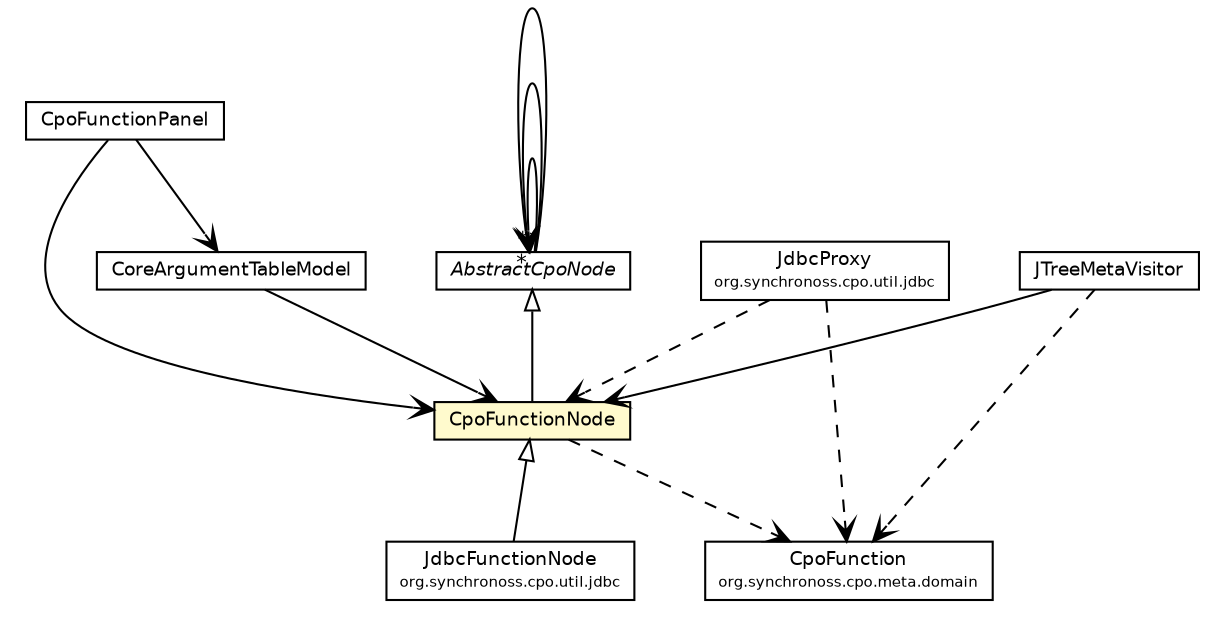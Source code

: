 #!/usr/local/bin/dot
#
# Class diagram 
# Generated by UmlGraph version 4.6 (http://www.spinellis.gr/sw/umlgraph)
#

digraph G {
	edge [fontname="Helvetica",fontsize=10,labelfontname="Helvetica",labelfontsize=10];
	node [fontname="Helvetica",fontsize=10,shape=plaintext];
	// org.synchronoss.cpo.util.CoreArgumentTableModel
	c2720 [label=<<table border="0" cellborder="1" cellspacing="0" cellpadding="2" port="p" href="./CoreArgumentTableModel.html">
		<tr><td><table border="0" cellspacing="0" cellpadding="1">
			<tr><td> CoreArgumentTableModel </td></tr>
		</table></td></tr>
		</table>>, fontname="Helvetica", fontcolor="black", fontsize=9.0];
	// org.synchronoss.cpo.util.CpoFunctionPanel
	c2723 [label=<<table border="0" cellborder="1" cellspacing="0" cellpadding="2" port="p" href="./CpoFunctionPanel.html">
		<tr><td><table border="0" cellspacing="0" cellpadding="1">
			<tr><td> CpoFunctionPanel </td></tr>
		</table></td></tr>
		</table>>, fontname="Helvetica", fontcolor="black", fontsize=9.0];
	// org.synchronoss.cpo.util.JTreeMetaVisitor
	c2728 [label=<<table border="0" cellborder="1" cellspacing="0" cellpadding="2" port="p" href="./JTreeMetaVisitor.html">
		<tr><td><table border="0" cellspacing="0" cellpadding="1">
			<tr><td> JTreeMetaVisitor </td></tr>
		</table></td></tr>
		</table>>, fontname="Helvetica", fontcolor="black", fontsize=9.0];
	// org.synchronoss.cpo.util.AbstractCpoNode
	c2729 [label=<<table border="0" cellborder="1" cellspacing="0" cellpadding="2" port="p" href="./AbstractCpoNode.html">
		<tr><td><table border="0" cellspacing="0" cellpadding="1">
			<tr><td><font face="Helvetica-Oblique"> AbstractCpoNode </font></td></tr>
		</table></td></tr>
		</table>>, fontname="Helvetica", fontcolor="black", fontsize=9.0];
	// org.synchronoss.cpo.util.CpoFunctionNode
	c2742 [label=<<table border="0" cellborder="1" cellspacing="0" cellpadding="2" port="p" bgcolor="lemonChiffon" href="./CpoFunctionNode.html">
		<tr><td><table border="0" cellspacing="0" cellpadding="1">
			<tr><td> CpoFunctionNode </td></tr>
		</table></td></tr>
		</table>>, fontname="Helvetica", fontcolor="black", fontsize=9.0];
	// org.synchronoss.cpo.util.jdbc.JdbcFunctionNode
	c2757 [label=<<table border="0" cellborder="1" cellspacing="0" cellpadding="2" port="p" href="./jdbc/JdbcFunctionNode.html">
		<tr><td><table border="0" cellspacing="0" cellpadding="1">
			<tr><td> JdbcFunctionNode </td></tr>
			<tr><td><font point-size="7.0"> org.synchronoss.cpo.util.jdbc </font></td></tr>
		</table></td></tr>
		</table>>, fontname="Helvetica", fontcolor="black", fontsize=9.0];
	// org.synchronoss.cpo.util.jdbc.JdbcProxy
	c2765 [label=<<table border="0" cellborder="1" cellspacing="0" cellpadding="2" port="p" href="./jdbc/JdbcProxy.html">
		<tr><td><table border="0" cellspacing="0" cellpadding="1">
			<tr><td> JdbcProxy </td></tr>
			<tr><td><font point-size="7.0"> org.synchronoss.cpo.util.jdbc </font></td></tr>
		</table></td></tr>
		</table>>, fontname="Helvetica", fontcolor="black", fontsize=9.0];
	//org.synchronoss.cpo.util.CpoFunctionNode extends org.synchronoss.cpo.util.AbstractCpoNode
	c2729:p -> c2742:p [dir=back,arrowtail=empty];
	//org.synchronoss.cpo.util.jdbc.JdbcFunctionNode extends org.synchronoss.cpo.util.CpoFunctionNode
	c2742:p -> c2757:p [dir=back,arrowtail=empty];
	// org.synchronoss.cpo.util.CoreArgumentTableModel NAVASSOC org.synchronoss.cpo.util.CpoFunctionNode
	c2720:p -> c2742:p [taillabel="", label="", headlabel="", fontname="Helvetica", fontcolor="black", fontsize=10.0, color="black", arrowhead=open];
	// org.synchronoss.cpo.util.CpoFunctionPanel NAVASSOC org.synchronoss.cpo.util.CpoFunctionNode
	c2723:p -> c2742:p [taillabel="", label="", headlabel="", fontname="Helvetica", fontcolor="black", fontsize=10.0, color="black", arrowhead=open];
	// org.synchronoss.cpo.util.CpoFunctionPanel NAVASSOC org.synchronoss.cpo.util.CoreArgumentTableModel
	c2723:p -> c2720:p [taillabel="", label="", headlabel="", fontname="Helvetica", fontcolor="black", fontsize=10.0, color="black", arrowhead=open];
	// org.synchronoss.cpo.util.JTreeMetaVisitor NAVASSOC org.synchronoss.cpo.util.CpoFunctionNode
	c2728:p -> c2742:p [taillabel="", label="", headlabel="", fontname="Helvetica", fontcolor="black", fontsize=10.0, color="black", arrowhead=open];
	// org.synchronoss.cpo.util.AbstractCpoNode NAVASSOC org.synchronoss.cpo.util.AbstractCpoNode
	c2729:p -> c2729:p [taillabel="", label="", headlabel="*", fontname="Helvetica", fontcolor="black", fontsize=10.0, color="black", arrowhead=open];
	// org.synchronoss.cpo.util.AbstractCpoNode NAVASSOC org.synchronoss.cpo.util.AbstractCpoNode
	c2729:p -> c2729:p [taillabel="", label="", headlabel="*", fontname="Helvetica", fontcolor="black", fontsize=10.0, color="black", arrowhead=open];
	// org.synchronoss.cpo.util.AbstractCpoNode NAVASSOC org.synchronoss.cpo.util.AbstractCpoNode
	c2729:p -> c2729:p [taillabel="", label="", headlabel="*", fontname="Helvetica", fontcolor="black", fontsize=10.0, color="black", arrowhead=open];
	// org.synchronoss.cpo.util.JTreeMetaVisitor DEPEND org.synchronoss.cpo.meta.domain.CpoFunction
	c2728:p -> c2785:p [taillabel="", label="", headlabel="", fontname="Helvetica", fontcolor="black", fontsize=10.0, color="black", arrowhead=open, style=dashed];
	// org.synchronoss.cpo.util.CpoFunctionNode DEPEND org.synchronoss.cpo.meta.domain.CpoFunction
	c2742:p -> c2785:p [taillabel="", label="", headlabel="", fontname="Helvetica", fontcolor="black", fontsize=10.0, color="black", arrowhead=open, style=dashed];
	// org.synchronoss.cpo.util.jdbc.JdbcProxy DEPEND org.synchronoss.cpo.meta.domain.CpoFunction
	c2765:p -> c2785:p [taillabel="", label="", headlabel="", fontname="Helvetica", fontcolor="black", fontsize=10.0, color="black", arrowhead=open, style=dashed];
	// org.synchronoss.cpo.util.jdbc.JdbcProxy DEPEND org.synchronoss.cpo.util.CpoFunctionNode
	c2765:p -> c2742:p [taillabel="", label="", headlabel="", fontname="Helvetica", fontcolor="black", fontsize=10.0, color="black", arrowhead=open, style=dashed];
	// org.synchronoss.cpo.meta.domain.CpoFunction
	c2785 [label=<<table border="0" cellborder="1" cellspacing="0" cellpadding="2" port="p" href="http://java.sun.com/j2se/1.4.2/docs/api/org/synchronoss/cpo/meta/domain/CpoFunction.html">
		<tr><td><table border="0" cellspacing="0" cellpadding="1">
			<tr><td> CpoFunction </td></tr>
			<tr><td><font point-size="7.0"> org.synchronoss.cpo.meta.domain </font></td></tr>
		</table></td></tr>
		</table>>, fontname="Helvetica", fontcolor="black", fontsize=9.0];
}

